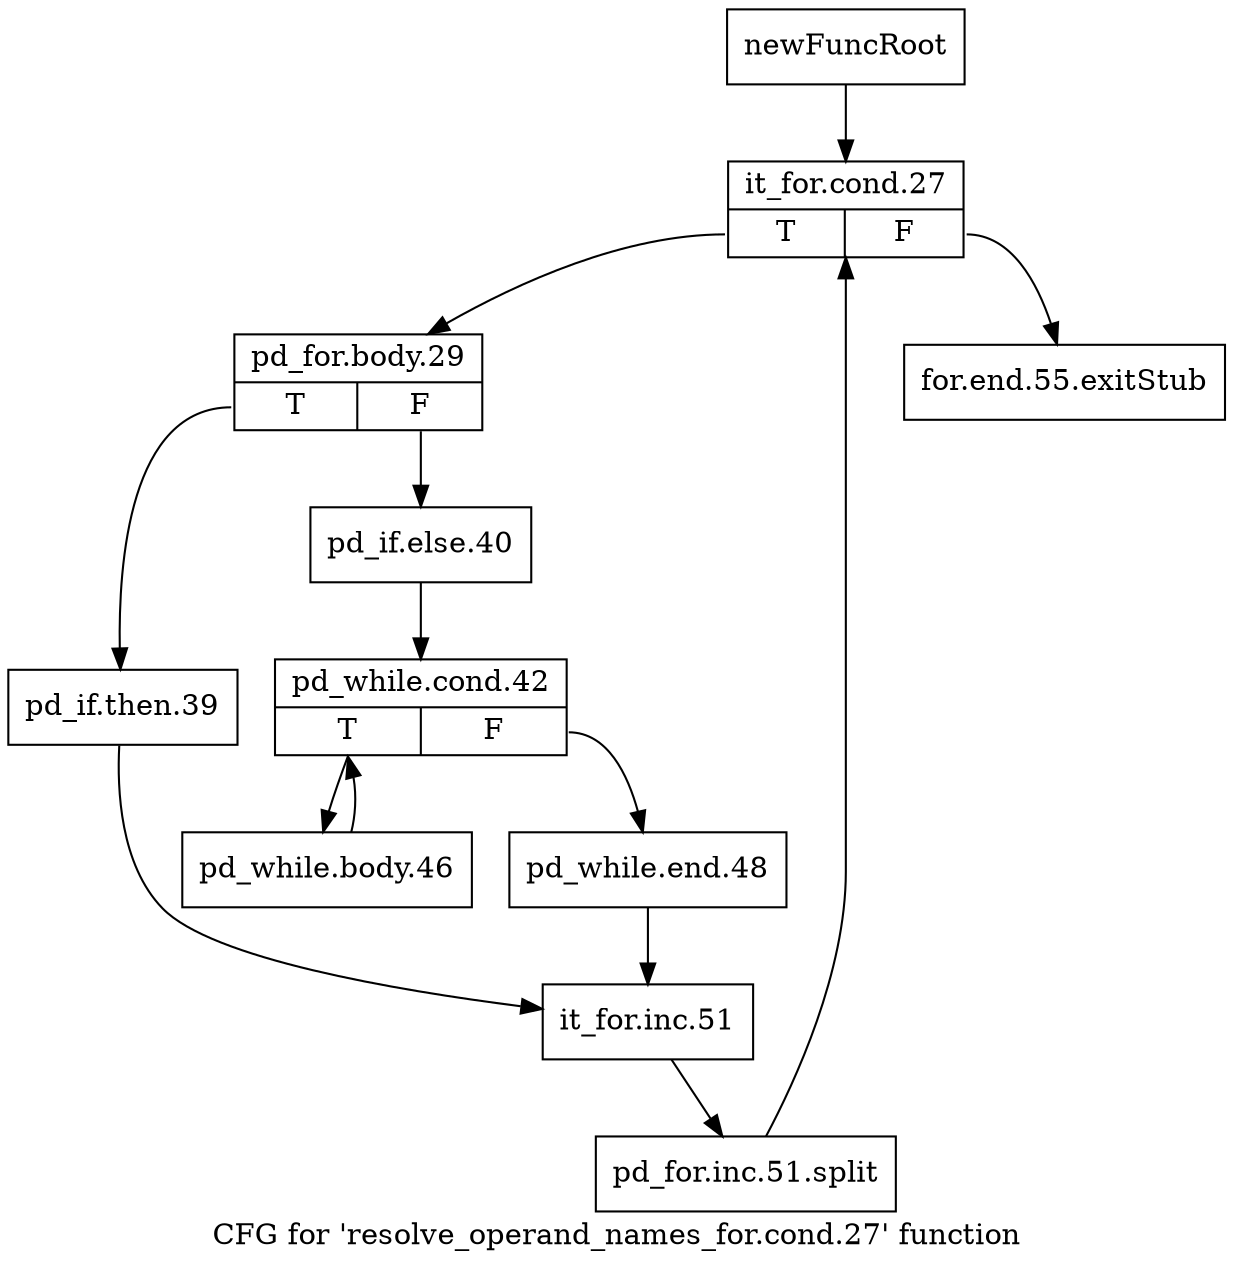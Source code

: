 digraph "CFG for 'resolve_operand_names_for.cond.27' function" {
	label="CFG for 'resolve_operand_names_for.cond.27' function";

	Node0xc410790 [shape=record,label="{newFuncRoot}"];
	Node0xc410790 -> Node0xc410830;
	Node0xc4107e0 [shape=record,label="{for.end.55.exitStub}"];
	Node0xc410830 [shape=record,label="{it_for.cond.27|{<s0>T|<s1>F}}"];
	Node0xc410830:s0 -> Node0xc410880;
	Node0xc410830:s1 -> Node0xc4107e0;
	Node0xc410880 [shape=record,label="{pd_for.body.29|{<s0>T|<s1>F}}"];
	Node0xc410880:s0 -> Node0xc410a10;
	Node0xc410880:s1 -> Node0xc4108d0;
	Node0xc4108d0 [shape=record,label="{pd_if.else.40}"];
	Node0xc4108d0 -> Node0xc410920;
	Node0xc410920 [shape=record,label="{pd_while.cond.42|{<s0>T|<s1>F}}"];
	Node0xc410920:s0 -> Node0xc4109c0;
	Node0xc410920:s1 -> Node0xc410970;
	Node0xc410970 [shape=record,label="{pd_while.end.48}"];
	Node0xc410970 -> Node0xc410a60;
	Node0xc4109c0 [shape=record,label="{pd_while.body.46}"];
	Node0xc4109c0 -> Node0xc410920;
	Node0xc410a10 [shape=record,label="{pd_if.then.39}"];
	Node0xc410a10 -> Node0xc410a60;
	Node0xc410a60 [shape=record,label="{it_for.inc.51}"];
	Node0xc410a60 -> Node0xfd32770;
	Node0xfd32770 [shape=record,label="{pd_for.inc.51.split}"];
	Node0xfd32770 -> Node0xc410830;
}
